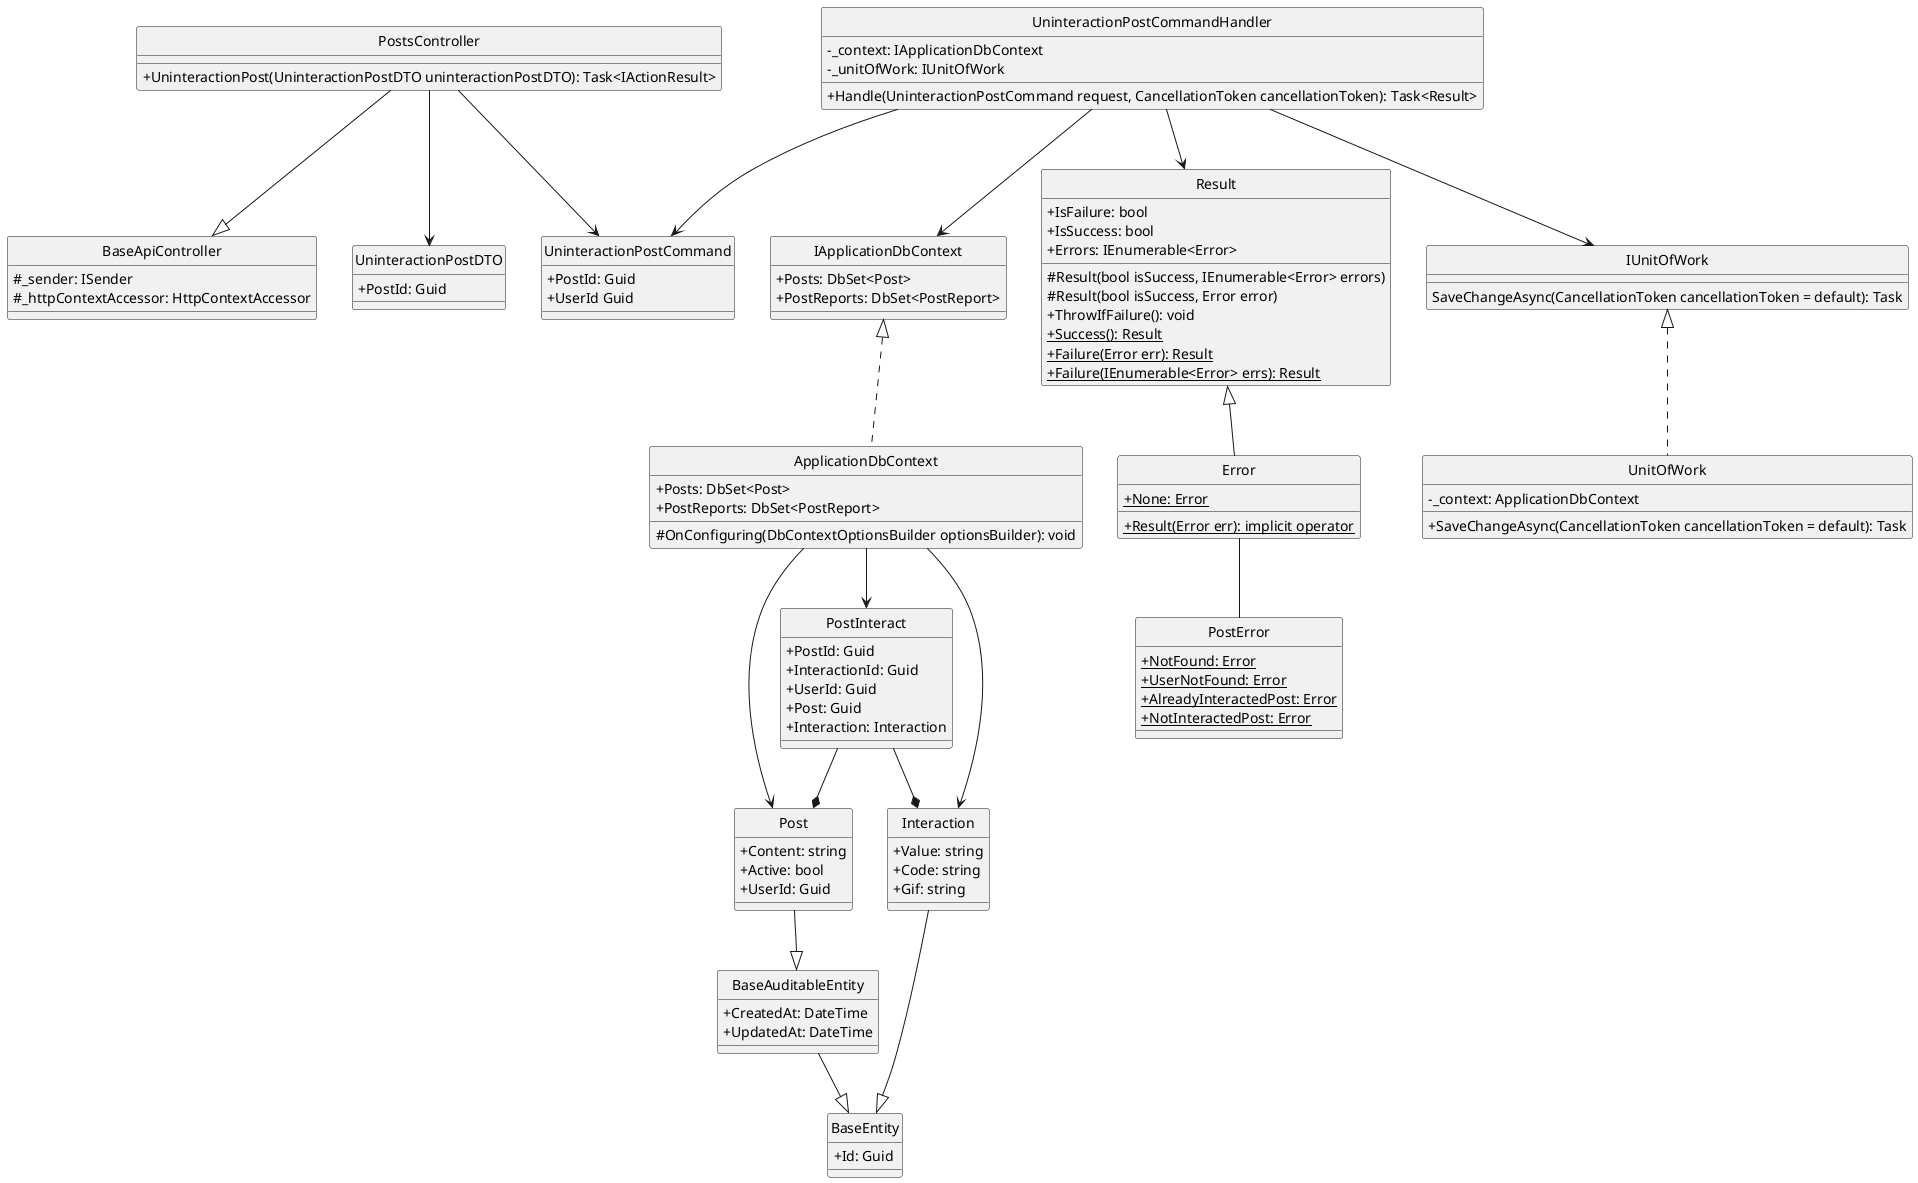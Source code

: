 @startuml 
hide circle
skinparam classAttributeIconSize 0

class BaseApiController {
    #_sender: ISender
    #_httpContextAccessor: HttpContextAccessor
}

class PostsController {
    +UninteractionPost(UninteractionPostDTO uninteractionPostDTO): Task<IActionResult>
}

class UninteractionPostCommand {
    +PostId: Guid
    +UserId Guid
}

class UninteractionPostCommandHandler {
    -_context: IApplicationDbContext 
    -_unitOfWork: IUnitOfWork
    +Handle(UninteractionPostCommand request, CancellationToken cancellationToken): Task<Result>
}

class IApplicationDbContext {
    +Posts: DbSet<Post>
    +PostReports: DbSet<PostReport>
}

class ApplicationDbContext {
    +Posts: DbSet<Post>
    +PostReports: DbSet<PostReport>
    #OnConfiguring(DbContextOptionsBuilder optionsBuilder): void
}

class Result {
    +IsFailure: bool
    +IsSuccess: bool
    +Errors: IEnumerable<Error>
    #Result(bool isSuccess, IEnumerable<Error> errors)
    #Result(bool isSuccess, Error error)
    +ThrowIfFailure(): void
    +{static} Success(): Result
    +{static} Failure(Error err): Result
    +{static} Failure(IEnumerable<Error> errs): Result
}

class Error {
    +{static} None: Error
    +{static} Result(Error err): implicit operator
}

class IUnitOfWork {
    SaveChangeAsync(CancellationToken cancellationToken = default): Task
}

class UnitOfWork {
    -_context: ApplicationDbContext
    +SaveChangeAsync(CancellationToken cancellationToken = default): Task
}

class PostError {
    +{static} NotFound: Error
    +{static} UserNotFound: Error
    +{static} AlreadyInteractedPost: Error
    +{static} NotInteractedPost: Error
}

class UninteractionPostDTO {
    +PostId: Guid
}

class BaseEntity {
    +Id: Guid
}

class BaseAuditableEntity{
    +CreatedAt: DateTime 
    +UpdatedAt: DateTime 
}

class Post {
    +Content: string
    +Active: bool
    +UserId: Guid
}

class Interaction {
    +Value: string
    +Code: string
    +Gif: string
}

class PostInteract {
    +PostId: Guid
    +InteractionId: Guid
    +UserId: Guid
    +Post: Guid
    +Interaction: Interaction
}

'==== Uninteraction Post ====
'API Layer
PostsController --|> BaseApiController
PostsController --> UninteractionPostCommand
PostsController --> UninteractionPostDTO
'Application Layer
UninteractionPostCommandHandler --> UninteractionPostCommand
UninteractionPostCommandHandler --> Result
UninteractionPostCommandHandler --> IUnitOfWork
UninteractionPostCommandHandler --> IApplicationDbContext
'Domain Layer
Result <|-- Error
Error -- PostError
Interaction --|> BaseEntity
Post --|> BaseAuditableEntity
BaseAuditableEntity --|> BaseEntity
PostInteract --* Post
PostInteract --* Interaction
'Infrastructure Layer
IUnitOfWork <|.. UnitOfWork
IApplicationDbContext <|.. ApplicationDbContext
ApplicationDbContext --> Interaction
ApplicationDbContext --> Post
ApplicationDbContext --> PostInteract
@enduml